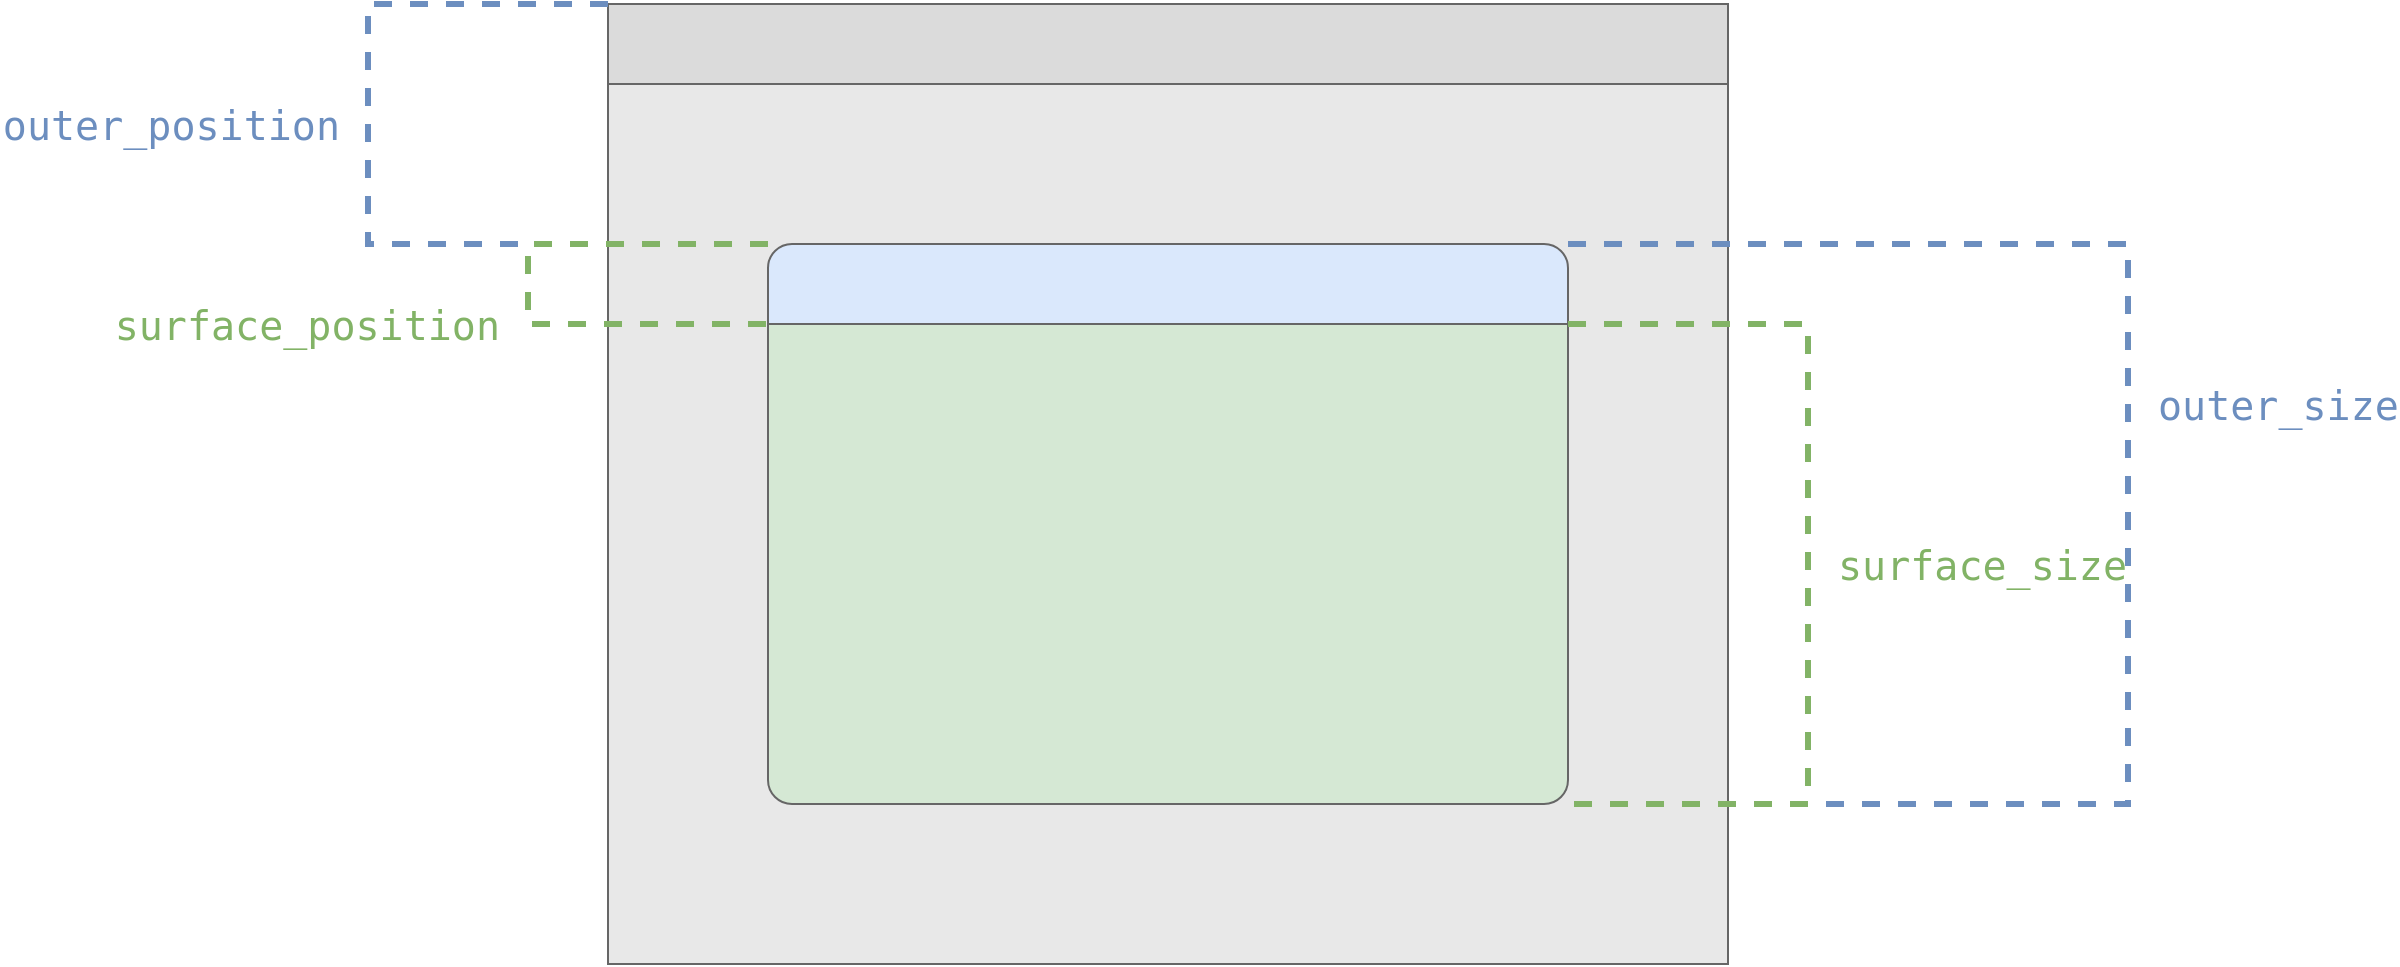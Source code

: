 <mxfile version="24.7.7" pages="2">
  <diagram name="desktop" id="gtVbs73I2UO8pAmaLwRr">
    <mxGraphModel grid="1" page="1" gridSize="10" guides="1" tooltips="1" connect="1" arrows="1" fold="1" pageScale="1" pageWidth="1200" pageHeight="600" background="none" math="0" shadow="0">
      <root>
        <mxCell id="0" />
        <mxCell id="1" parent="0" />
        <mxCell id="cjd5JdkAijNJT3bZ5lQT-18" value="" style="rounded=0;whiteSpace=wrap;html=1;fillColor=#E8E8E8;fontColor=#333333;strokeColor=#666666;" vertex="1" parent="1">
          <mxGeometry x="320" y="40" width="560" height="480" as="geometry" />
        </mxCell>
        <mxCell id="37gYTUeosCAi_c7jJ1JD-1" value="" style="rounded=1;whiteSpace=wrap;html=1;shadow=0;fillColor=#dae8fc;strokeColor=#666666;" vertex="1" parent="1">
          <mxGeometry x="400" y="160" width="400" height="80" as="geometry" />
        </mxCell>
        <mxCell id="cjd5JdkAijNJT3bZ5lQT-1" value="" style="rounded=0;whiteSpace=wrap;html=1;fillColor=#DBDBDB;strokeColor=#666666;fontColor=#333333;" vertex="1" parent="1">
          <mxGeometry x="320" y="40" width="560" height="40" as="geometry" />
        </mxCell>
        <mxCell id="cjd5JdkAijNJT3bZ5lQT-5" value="" style="rounded=1;whiteSpace=wrap;html=1;shadow=0;fillColor=#d5e8d4;strokeColor=#666666;" vertex="1" parent="1">
          <mxGeometry x="400" y="360" width="400" height="80" as="geometry" />
        </mxCell>
        <mxCell id="cjd5JdkAijNJT3bZ5lQT-7" value="" style="rounded=0;whiteSpace=wrap;html=1;strokeColor=none;fillColor=#d5e8d4;" vertex="1" parent="1">
          <mxGeometry x="400" y="200" width="400" height="200" as="geometry" />
        </mxCell>
        <mxCell id="cjd5JdkAijNJT3bZ5lQT-8" value="" style="endArrow=none;html=1;rounded=0;exitX=0;exitY=0.5;exitDx=0;exitDy=0;entryX=0;entryY=0.5;entryDx=0;entryDy=0;strokeColor=#666666;" edge="1" parent="1" source="cjd5JdkAijNJT3bZ5lQT-5" target="37gYTUeosCAi_c7jJ1JD-1">
          <mxGeometry width="50" height="50" relative="1" as="geometry">
            <mxPoint x="150" y="330" as="sourcePoint" />
            <mxPoint x="200" y="280" as="targetPoint" />
          </mxGeometry>
        </mxCell>
        <mxCell id="cjd5JdkAijNJT3bZ5lQT-9" value="" style="endArrow=none;html=1;rounded=0;exitX=1;exitY=0.5;exitDx=0;exitDy=0;entryX=1;entryY=0.5;entryDx=0;entryDy=0;strokeColor=#666666;" edge="1" parent="1" source="cjd5JdkAijNJT3bZ5lQT-5" target="37gYTUeosCAi_c7jJ1JD-1">
          <mxGeometry width="50" height="50" relative="1" as="geometry">
            <mxPoint x="910" y="590" as="sourcePoint" />
            <mxPoint x="910" y="230" as="targetPoint" />
          </mxGeometry>
        </mxCell>
        <mxCell id="cjd5JdkAijNJT3bZ5lQT-12" value="" style="endArrow=none;html=1;rounded=0;exitX=0;exitY=0.5;exitDx=0;exitDy=0;entryX=1;entryY=0;entryDx=0;entryDy=0;strokeColor=#666666;" edge="1" parent="1" source="37gYTUeosCAi_c7jJ1JD-1" target="cjd5JdkAijNJT3bZ5lQT-7">
          <mxGeometry width="50" height="50" relative="1" as="geometry">
            <mxPoint x="360.0" y="199.69" as="sourcePoint" />
            <mxPoint x="880.0" y="199.69" as="targetPoint" />
          </mxGeometry>
        </mxCell>
        <mxCell id="cjd5JdkAijNJT3bZ5lQT-21" value="&lt;font&gt;outer_position&lt;/font&gt;" style="endArrow=none;html=1;strokeWidth=3;rounded=0;exitX=0;exitY=0;exitDx=0;exitDy=0;dashed=1;align=right;fontSize=20;fontFamily=monospace;fontColor=#6C8EBF;labelBackgroundColor=none;spacingLeft=0;spacingRight=15;spacing=0;fillColor=#dae8fc;strokeColor=#6C8EBF;" edge="1" parent="1" source="cjd5JdkAijNJT3bZ5lQT-1">
          <mxGeometry x="0.125" width="50" height="50" relative="1" as="geometry">
            <mxPoint x="240" y="160" as="sourcePoint" />
            <mxPoint x="280" y="160" as="targetPoint" />
            <Array as="points">
              <mxPoint x="200" y="40" />
              <mxPoint x="200" y="160" />
            </Array>
            <mxPoint as="offset" />
          </mxGeometry>
        </mxCell>
        <mxCell id="cjd5JdkAijNJT3bZ5lQT-24" value="&lt;font&gt;outer_size&lt;/font&gt;" style="endArrow=none;html=1;strokeWidth=3;rounded=0;dashed=1;align=left;fontSize=20;fontFamily=monospace;fontColor=#6C8EBF;labelBackgroundColor=none;spacingLeft=15;spacingRight=0;spacing=0;exitX=1;exitY=0;exitDx=0;exitDy=0;fillColor=#dae8fc;strokeColor=#6c8ebf;" edge="1" parent="1" source="37gYTUeosCAi_c7jJ1JD-1">
          <mxGeometry width="50" height="50" relative="1" as="geometry">
            <mxPoint x="1010" y="190" as="sourcePoint" />
            <mxPoint x="920" y="440" as="targetPoint" />
            <Array as="points">
              <mxPoint x="1080" y="160" />
              <mxPoint x="1080" y="440" />
            </Array>
            <mxPoint as="offset" />
          </mxGeometry>
        </mxCell>
        <mxCell id="cjd5JdkAijNJT3bZ5lQT-27" value="&lt;font&gt;surface_size&lt;/font&gt;" style="endArrow=none;html=1;strokeWidth=3;rounded=0;dashed=1;align=left;fontSize=20;fontFamily=monospace;fontColor=#82B366;labelBackgroundColor=none;spacingLeft=15;spacingRight=0;spacing=0;entryX=1;entryY=1;entryDx=0;entryDy=0;fillColor=#d5e8d4;strokeColor=#82B366;" edge="1" parent="1" target="cjd5JdkAijNJT3bZ5lQT-5">
          <mxGeometry width="50" height="50" relative="1" as="geometry">
            <mxPoint x="800" y="200" as="sourcePoint" />
            <mxPoint x="920" y="440" as="targetPoint" />
            <Array as="points">
              <mxPoint x="920" y="200" />
              <mxPoint x="920" y="440" />
            </Array>
            <mxPoint as="offset" />
          </mxGeometry>
        </mxCell>
        <mxCell id="cjd5JdkAijNJT3bZ5lQT-23" value="&lt;font&gt;surface_position&lt;/font&gt;" style="endArrow=none;html=1;strokeWidth=3;rounded=0;entryX=0;entryY=0;entryDx=0;entryDy=0;dashed=1;align=right;fontSize=20;fontFamily=monospace;fontColor=#82B366;labelBackgroundColor=none;spacingLeft=0;spacingRight=15;spacing=0;fillColor=#d5e8d4;strokeColor=#82b366;exitX=0;exitY=0;exitDx=0;exitDy=0;" edge="1" parent="1" source="37gYTUeosCAi_c7jJ1JD-1" target="cjd5JdkAijNJT3bZ5lQT-7">
          <mxGeometry x="0.143" width="50" height="50" relative="1" as="geometry">
            <mxPoint x="280" y="160" as="sourcePoint" />
            <mxPoint x="390" y="300" as="targetPoint" />
            <Array as="points">
              <mxPoint x="280" y="160" />
              <mxPoint x="280" y="200" />
            </Array>
            <mxPoint as="offset" />
          </mxGeometry>
        </mxCell>
      </root>
    </mxGraphModel>
  </diagram>
  <diagram id="6GWURxXdhDjWmP84JA9J" name="mobile">
    <mxGraphModel grid="1" page="1" gridSize="10" guides="1" tooltips="1" connect="1" arrows="1" fold="1" pageScale="1" pageWidth="720" pageHeight="720" math="0" shadow="0">
      <root>
        <mxCell id="0" />
        <mxCell id="1" parent="0" />
        <mxCell id="RxwCrVmIsQwV7z5iJ9nY-1" value="" style="rounded=1;whiteSpace=wrap;html=1;fillColor=#E8E8E8;fontColor=#333333;strokeColor=#666666;" vertex="1" parent="1">
          <mxGeometry x="320" y="40" width="320" height="640" as="geometry" />
        </mxCell>
        <mxCell id="RxwCrVmIsQwV7z5iJ9nY-2" value="" style="rounded=1;whiteSpace=wrap;html=1;shadow=0;fillColor=#d5e8d4;strokeColor=#82b366;" vertex="1" parent="1">
          <mxGeometry x="330" y="50" width="300" height="620" as="geometry" />
        </mxCell>
        <mxCell id="RxwCrVmIsQwV7z5iJ9nY-4" value="" style="rounded=0;whiteSpace=wrap;html=1;shadow=0;fillColor=#ffe6cc;strokeColor=#d79b00;" vertex="1" parent="1">
          <mxGeometry x="340" y="80" width="280" height="560" as="geometry" />
        </mxCell>
        <mxCell id="RxwCrVmIsQwV7z5iJ9nY-9" value="safe_area" style="endArrow=none;html=1;strokeWidth=3;rounded=0;dashed=1;align=right;fontSize=20;fontFamily=monospace;fontColor=#D79B00;labelBackgroundColor=none;spacingLeft=0;spacingRight=15;spacing=0;fillColor=#ffe6cc;strokeColor=#d79b00;exitX=0;exitY=0;exitDx=0;exitDy=0;entryX=0;entryY=1;entryDx=0;entryDy=0;" edge="1" parent="1" source="RxwCrVmIsQwV7z5iJ9nY-4" target="RxwCrVmIsQwV7z5iJ9nY-4">
          <mxGeometry width="50" height="50" relative="1" as="geometry">
            <mxPoint x="170" y="60" as="sourcePoint" />
            <mxPoint x="160" y="110" as="targetPoint" />
            <Array as="points">
              <mxPoint x="280" y="80" />
              <mxPoint x="280" y="640" />
            </Array>
            <mxPoint as="offset" />
          </mxGeometry>
        </mxCell>
        <mxCell id="RxwCrVmIsQwV7z5iJ9nY-12" value="&lt;font&gt;surface_size&lt;/font&gt;" style="endArrow=none;html=1;strokeWidth=3;rounded=0;dashed=1;align=right;fontSize=20;fontFamily=monospace;fontColor=#82B366;labelBackgroundColor=none;spacingLeft=0;spacingRight=15;spacing=0;fillColor=#d5e8d4;strokeColor=#82b366;entryX=0;entryY=1;entryDx=0;entryDy=0;" edge="1" parent="1" target="RxwCrVmIsQwV7z5iJ9nY-2">
          <mxGeometry width="50" height="50" relative="1" as="geometry">
            <mxPoint x="330" y="50" as="sourcePoint" />
            <mxPoint x="320" y="630" as="targetPoint" />
            <Array as="points">
              <mxPoint x="160" y="50" />
              <mxPoint x="160" y="670" />
            </Array>
            <mxPoint as="offset" />
          </mxGeometry>
        </mxCell>
        <mxCell id="RxwCrVmIsQwV7z5iJ9nY-20" value="" style="rounded=1;whiteSpace=wrap;html=1;fillColor=#DBDBDB;strokeColor=#666666;fontColor=#333333;" vertex="1" parent="1">
          <mxGeometry x="410" y="640" width="140" height="10" as="geometry" />
        </mxCell>
        <mxCell id="RxwCrVmIsQwV7z5iJ9nY-3" value="" style="rounded=1;whiteSpace=wrap;html=1;fillColor=#DBDBDB;strokeColor=#666666;fontColor=#333333;" vertex="1" parent="1">
          <mxGeometry x="420" y="50" width="120" height="30" as="geometry" />
        </mxCell>
      </root>
    </mxGraphModel>
  </diagram>
</mxfile>
